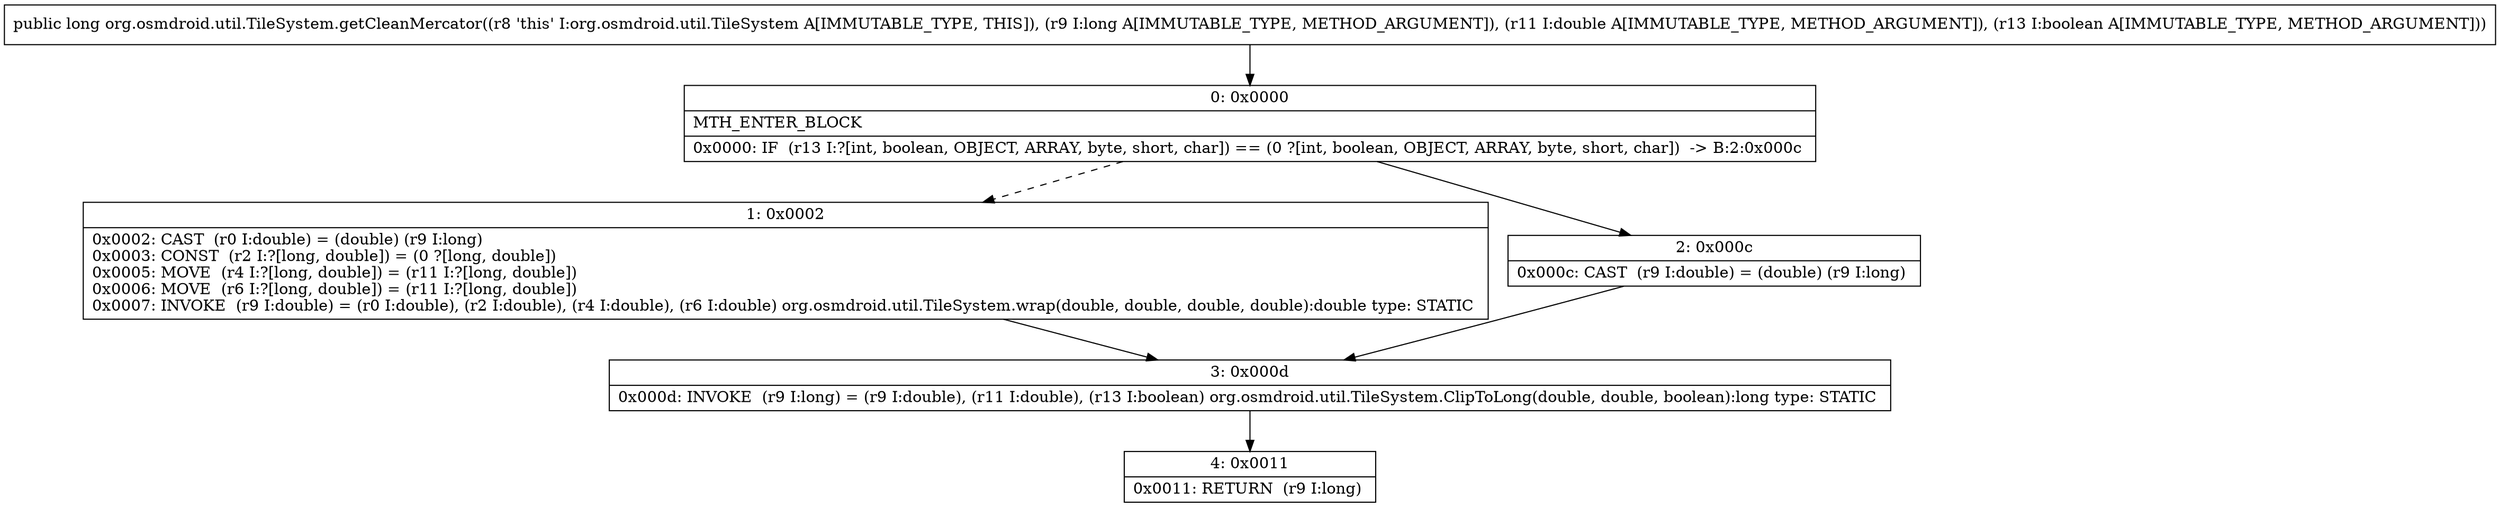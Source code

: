digraph "CFG fororg.osmdroid.util.TileSystem.getCleanMercator(JDZ)J" {
Node_0 [shape=record,label="{0\:\ 0x0000|MTH_ENTER_BLOCK\l|0x0000: IF  (r13 I:?[int, boolean, OBJECT, ARRAY, byte, short, char]) == (0 ?[int, boolean, OBJECT, ARRAY, byte, short, char])  \-\> B:2:0x000c \l}"];
Node_1 [shape=record,label="{1\:\ 0x0002|0x0002: CAST  (r0 I:double) = (double) (r9 I:long) \l0x0003: CONST  (r2 I:?[long, double]) = (0 ?[long, double]) \l0x0005: MOVE  (r4 I:?[long, double]) = (r11 I:?[long, double]) \l0x0006: MOVE  (r6 I:?[long, double]) = (r11 I:?[long, double]) \l0x0007: INVOKE  (r9 I:double) = (r0 I:double), (r2 I:double), (r4 I:double), (r6 I:double) org.osmdroid.util.TileSystem.wrap(double, double, double, double):double type: STATIC \l}"];
Node_2 [shape=record,label="{2\:\ 0x000c|0x000c: CAST  (r9 I:double) = (double) (r9 I:long) \l}"];
Node_3 [shape=record,label="{3\:\ 0x000d|0x000d: INVOKE  (r9 I:long) = (r9 I:double), (r11 I:double), (r13 I:boolean) org.osmdroid.util.TileSystem.ClipToLong(double, double, boolean):long type: STATIC \l}"];
Node_4 [shape=record,label="{4\:\ 0x0011|0x0011: RETURN  (r9 I:long) \l}"];
MethodNode[shape=record,label="{public long org.osmdroid.util.TileSystem.getCleanMercator((r8 'this' I:org.osmdroid.util.TileSystem A[IMMUTABLE_TYPE, THIS]), (r9 I:long A[IMMUTABLE_TYPE, METHOD_ARGUMENT]), (r11 I:double A[IMMUTABLE_TYPE, METHOD_ARGUMENT]), (r13 I:boolean A[IMMUTABLE_TYPE, METHOD_ARGUMENT])) }"];
MethodNode -> Node_0;
Node_0 -> Node_1[style=dashed];
Node_0 -> Node_2;
Node_1 -> Node_3;
Node_2 -> Node_3;
Node_3 -> Node_4;
}

